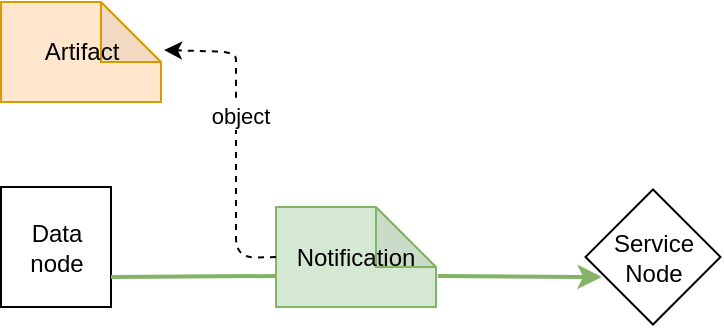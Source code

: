 <mxfile version="20.3.0" type="google"><diagram id="bKlIuONL0UMYNWtzhna3" name="Page-1"><mxGraphModel grid="1" page="1" gridSize="10" guides="1" tooltips="1" connect="1" arrows="1" fold="1" pageScale="1" pageWidth="827" pageHeight="1169" math="0" shadow="0"><root><mxCell id="0"/><mxCell id="1" parent="0"/><mxCell id="B7y1gIS1nqqBivOsphvt-3" value="Data node" style="rounded=0;whiteSpace=wrap;html=1;rotation=0;" vertex="1" parent="1"><mxGeometry x="112.5" y="382.5" width="55" height="60" as="geometry"/></mxCell><mxCell id="B7y1gIS1nqqBivOsphvt-5" value="Notification" style="shape=note;whiteSpace=wrap;html=1;backgroundOutline=1;darkOpacity=0.05;strokeColor=#82b366;fillColor=#d5e8d4;" vertex="1" parent="1"><mxGeometry x="250" y="392.5" width="80" height="50" as="geometry"/></mxCell><mxCell id="B7y1gIS1nqqBivOsphvt-6" value="Artifact" style="shape=note;whiteSpace=wrap;html=1;backgroundOutline=1;darkOpacity=0.05;strokeColor=#d79b00;fillColor=#ffe6cc;" vertex="1" parent="1"><mxGeometry x="112.5" y="290" width="80" height="50" as="geometry"/></mxCell><mxCell id="B7y1gIS1nqqBivOsphvt-8" value="" style="endArrow=classic;html=1;exitX=0;exitY=0.5;exitDx=0;exitDy=0;exitPerimeter=0;entryX=1.019;entryY=0.48;entryDx=0;entryDy=0;entryPerimeter=0;dashed=1;" edge="1" parent="1" source="B7y1gIS1nqqBivOsphvt-5" target="B7y1gIS1nqqBivOsphvt-6"><mxGeometry width="50" height="50" relative="1" as="geometry"><mxPoint x="390" y="370" as="sourcePoint"/><mxPoint x="440" y="320" as="targetPoint"/><Array as="points"><mxPoint x="230" y="418"/><mxPoint x="230" y="330"/><mxPoint x="230" y="315"/></Array></mxGeometry></mxCell><mxCell id="B7y1gIS1nqqBivOsphvt-9" value="object" style="edgeLabel;html=1;align=center;verticalAlign=middle;resizable=0;points=[];" vertex="1" connectable="0" parent="B7y1gIS1nqqBivOsphvt-8"><mxGeometry x="0.15" y="-2" relative="1" as="geometry"><mxPoint as="offset"/></mxGeometry></mxCell><mxCell id="B7y1gIS1nqqBivOsphvt-10" value="" style="endArrow=none;html=1;exitX=1;exitY=0.75;exitDx=0;exitDy=0;strokeWidth=2;fillColor=#d5e8d4;strokeColor=#82b366;" edge="1" parent="1" source="B7y1gIS1nqqBivOsphvt-3"><mxGeometry width="50" height="50" relative="1" as="geometry"><mxPoint x="390" y="370" as="sourcePoint"/><mxPoint x="250" y="427" as="targetPoint"/></mxGeometry></mxCell><mxCell id="B7y1gIS1nqqBivOsphvt-11" value="" style="endArrow=classic;html=1;entryX=0;entryY=0.75;entryDx=0;entryDy=0;strokeWidth=2;fillColor=#d5e8d4;strokeColor=#82b366;" edge="1" parent="1"><mxGeometry width="50" height="50" relative="1" as="geometry"><mxPoint x="331" y="427" as="sourcePoint"/><mxPoint x="413" y="427.5" as="targetPoint"/></mxGeometry></mxCell><mxCell id="iOjpoVvlTKAoku4WwS8u-3" value="Service&lt;br&gt;Node" style="rhombus;whiteSpace=wrap;html=1;" vertex="1" parent="1"><mxGeometry x="404.75" y="383.75" width="67.5" height="67.5" as="geometry"/></mxCell></root></mxGraphModel></diagram></mxfile>